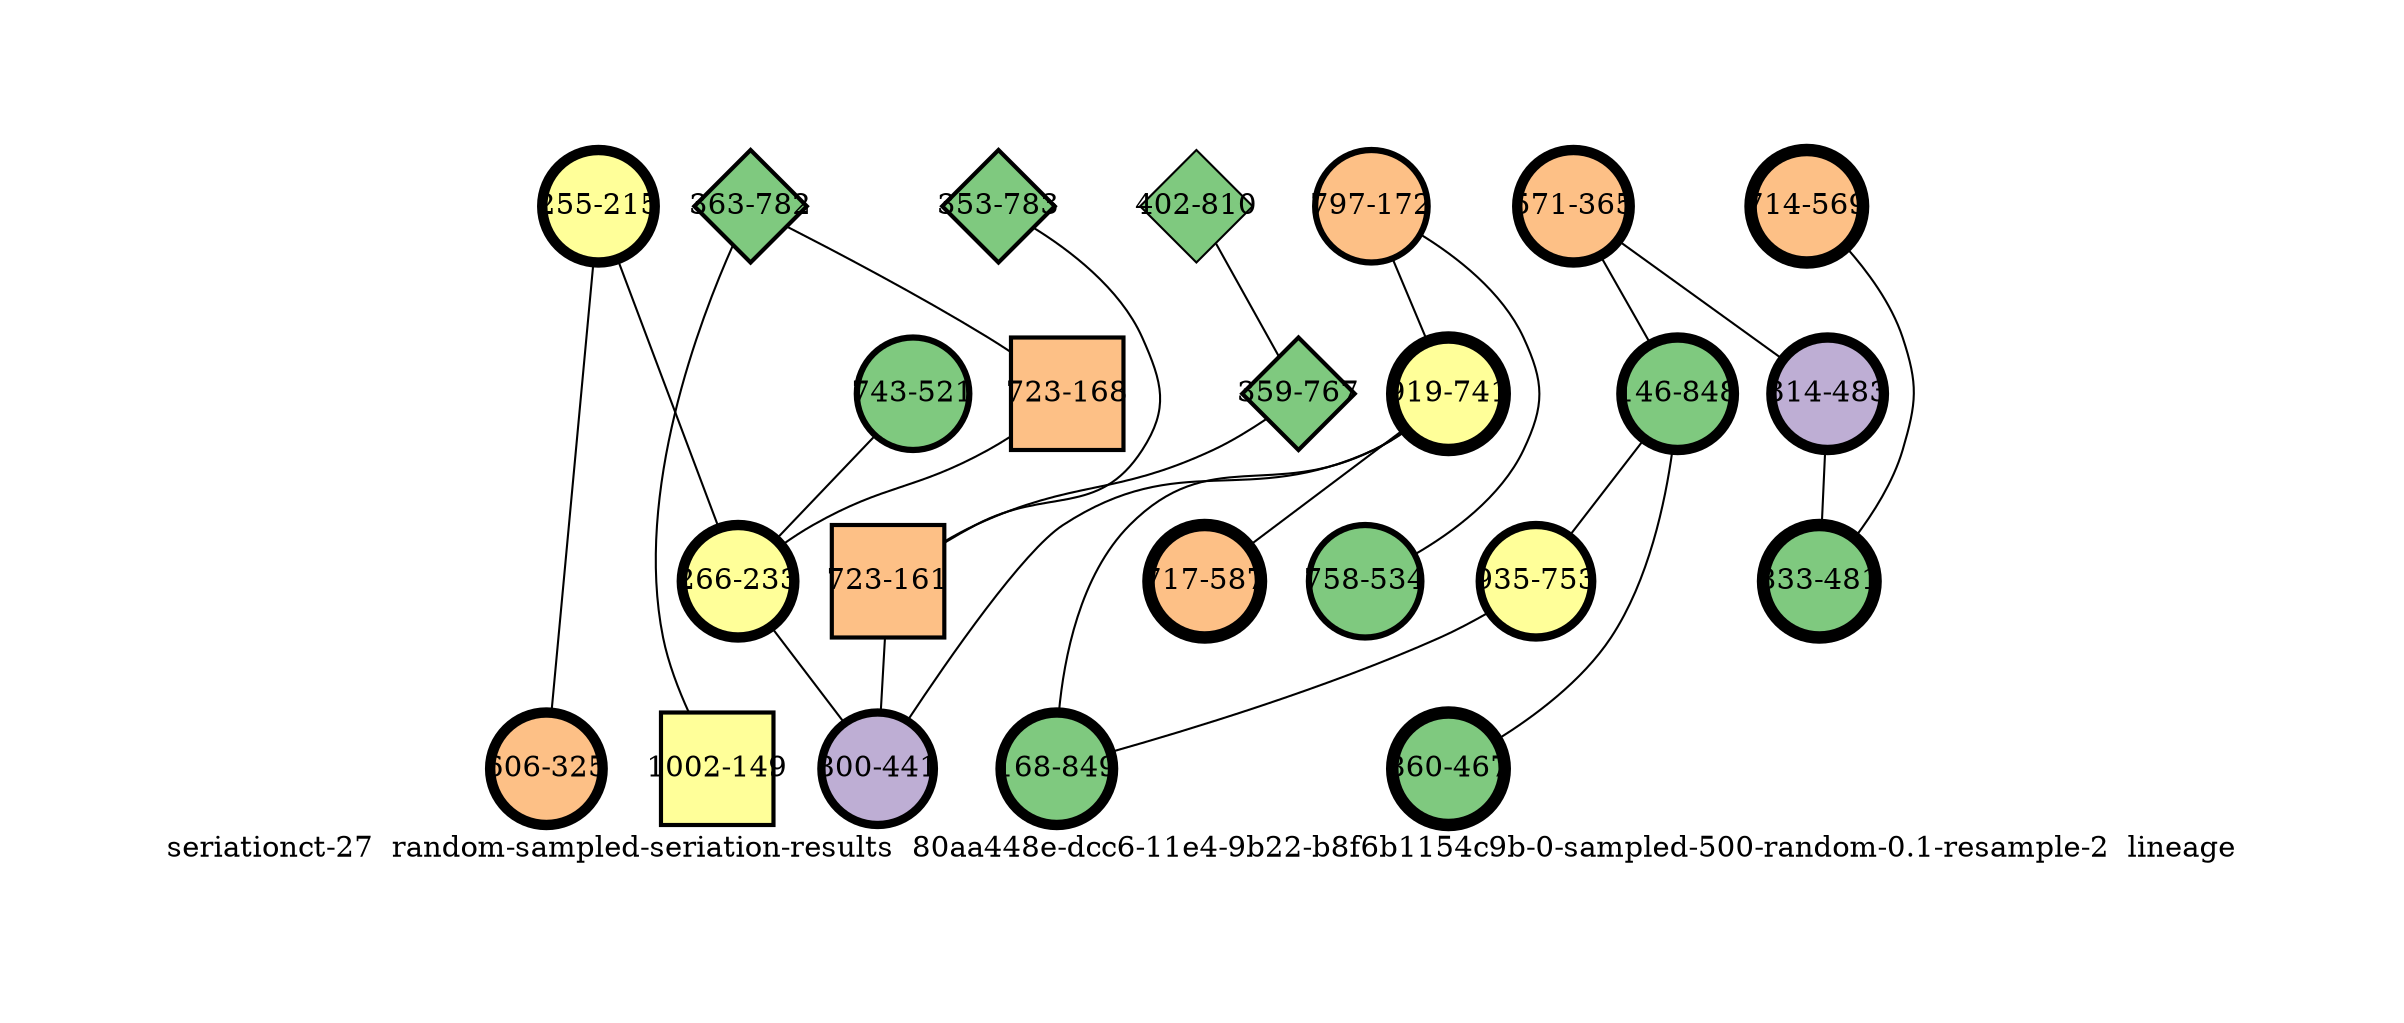strict graph "seriationct-27  random-sampled-seriation-results  80aa448e-dcc6-11e4-9b22-b8f6b1154c9b-0-sampled-500-random-0.1-resample-2  lineage" {
labelloc=b;
ratio=auto;
pad="1.0";
label="seriationct-27  random-sampled-seriation-results  80aa448e-dcc6-11e4-9b22-b8f6b1154c9b-0-sampled-500-random-0.1-resample-2  lineage";
node [width="0.75", style=filled, fixedsize=true, height="0.75", shape=circle, label=""];
0 [xCoordinate="215.0", appears_in_slice=5, yCoordinate="255.0", colorscheme=accent6, lineage_id=0, short_label="255-215", label="255-215", shape=circle, cluster_id=3, fillcolor=4, size="500.0", id=0, penwidth="5.0"];
1 [xCoordinate="172.0", appears_in_slice=3, yCoordinate="797.0", colorscheme=accent6, lineage_id=0, short_label="797-172", label="797-172", shape=circle, cluster_id=2, fillcolor=3, size="500.0", id=1, penwidth="3.0"];
2 [xCoordinate="810.0", appears_in_slice=1, yCoordinate="402.0", colorscheme=accent6, lineage_id=2, short_label="402-810", label="402-810", shape=diamond, cluster_id=0, fillcolor=1, size="500.0", id=2, penwidth="1.0"];
3 [xCoordinate="767.0", appears_in_slice=2, yCoordinate="359.0", colorscheme=accent6, lineage_id=2, short_label="359-767", label="359-767", shape=diamond, cluster_id=0, fillcolor=1, size="500.0", id=3, penwidth="2.0"];
4 [xCoordinate="325.0", appears_in_slice=5, yCoordinate="606.0", colorscheme=accent6, lineage_id=0, short_label="606-325", label="606-325", shape=circle, cluster_id=2, fillcolor=3, size="500.0", id=4, penwidth="5.0"];
5 [xCoordinate="365.0", appears_in_slice=5, yCoordinate="571.0", colorscheme=accent6, lineage_id=0, short_label="571-365", label="571-365", shape=circle, cluster_id=2, fillcolor=3, size="500.0", id=5, penwidth="5.0"];
6 [xCoordinate="483.0", appears_in_slice=5, yCoordinate="314.0", colorscheme=accent6, lineage_id=0, short_label="314-483", label="314-483", shape=circle, cluster_id=1, fillcolor=2, size="500.0", id=6, penwidth="5.0"];
7 [xCoordinate="848.0", appears_in_slice=5, yCoordinate="146.0", colorscheme=accent6, lineage_id=0, short_label="146-848", label="146-848", shape=circle, cluster_id=0, fillcolor=1, size="500.0", id=7, penwidth="5.0"];
8 [xCoordinate="753.0", appears_in_slice=4, yCoordinate="935.0", colorscheme=accent6, lineage_id=0, short_label="935-753", label="935-753", shape=circle, cluster_id=3, fillcolor=4, size="500.0", id=8, penwidth="4.0"];
9 [xCoordinate="569.0", appears_in_slice=6, yCoordinate="714.0", colorscheme=accent6, lineage_id=0, short_label="714-569", label="714-569", shape=circle, cluster_id=2, fillcolor=3, size="500.0", id=9, penwidth="6.0"];
10 [xCoordinate="782.0", appears_in_slice=2, yCoordinate="363.0", colorscheme=accent6, lineage_id=2, short_label="363-782", label="363-782", shape=diamond, cluster_id=0, fillcolor=1, size="500.0", id=10, penwidth="2.0"];
11 [xCoordinate="534.0", appears_in_slice=3, yCoordinate="758.0", colorscheme=accent6, lineage_id=0, short_label="758-534", label="758-534", shape=circle, cluster_id=0, fillcolor=1, size="500.0", id=11, penwidth="3.0"];
12 [xCoordinate="741.0", appears_in_slice=6, yCoordinate="919.0", colorscheme=accent6, lineage_id=0, short_label="919-741", label="919-741", shape=circle, cluster_id=3, fillcolor=4, size="500.0", id=12, penwidth="6.0"];
13 [xCoordinate="149.0", appears_in_slice=2, yCoordinate="1002.0", colorscheme=accent6, lineage_id=1, short_label="1002-149", label="1002-149", shape=square, cluster_id=3, fillcolor=4, size="500.0", id=13, penwidth="2.0"];
14 [xCoordinate="587.0", appears_in_slice=6, yCoordinate="717.0", colorscheme=accent6, lineage_id=0, short_label="717-587", label="717-587", shape=circle, cluster_id=2, fillcolor=3, size="500.0", id=14, penwidth="6.0"];
15 [xCoordinate="521.0", appears_in_slice=3, yCoordinate="743.0", colorscheme=accent6, lineage_id=0, short_label="743-521", label="743-521", shape=circle, cluster_id=0, fillcolor=1, size="500.0", id=15, penwidth="3.0"];
16 [xCoordinate="783.0", appears_in_slice=2, yCoordinate="353.0", colorscheme=accent6, lineage_id=2, short_label="353-783", label="353-783", shape=diamond, cluster_id=0, fillcolor=1, size="500.0", id=16, penwidth="2.0"];
17 [xCoordinate="168.0", appears_in_slice=2, yCoordinate="723.0", colorscheme=accent6, lineage_id=1, short_label="723-168", label="723-168", shape=square, cluster_id=2, fillcolor=3, size="500.0", id=17, penwidth="2.0"];
18 [xCoordinate="233.0", appears_in_slice=5, yCoordinate="266.0", colorscheme=accent6, lineage_id=0, short_label="266-233", label="266-233", shape=circle, cluster_id=3, fillcolor=4, size="500.0", id=18, penwidth="5.0"];
19 [xCoordinate="481.0", appears_in_slice=6, yCoordinate="833.0", colorscheme=accent6, lineage_id=0, short_label="833-481", label="833-481", shape=circle, cluster_id=0, fillcolor=1, size="500.0", id=19, penwidth="6.0"];
20 [xCoordinate="161.0", appears_in_slice=2, yCoordinate="723.0", colorscheme=accent6, lineage_id=1, short_label="723-161", label="723-161", shape=square, cluster_id=2, fillcolor=3, size="500.0", id=20, penwidth="2.0"];
21 [xCoordinate="849.0", appears_in_slice=5, yCoordinate="168.0", colorscheme=accent6, lineage_id=0, short_label="168-849", label="168-849", shape=circle, cluster_id=0, fillcolor=1, size="500.0", id=21, penwidth="5.0"];
22 [xCoordinate="467.0", appears_in_slice=6, yCoordinate="860.0", colorscheme=accent6, lineage_id=0, short_label="860-467", label="860-467", shape=circle, cluster_id=0, fillcolor=1, size="500.0", id=22, penwidth="6.0"];
23 [xCoordinate="441.0", appears_in_slice=4, yCoordinate="800.0", colorscheme=accent6, lineage_id=0, short_label="800-441", label="800-441", shape=circle, cluster_id=1, fillcolor=2, size="500.0", id=23, penwidth="4.0"];
0 -- 18  [inverseweight="12.1410732795", weight="0.0823650411279"];
0 -- 4  [inverseweight="2.77837810951", weight="0.359922213818"];
1 -- 11  [inverseweight="7.91956553822", weight="0.126269552941"];
1 -- 12  [inverseweight="3.29203946552", weight="0.303763065563"];
2 -- 3  [inverseweight="4.31676572319", weight="0.231654915769"];
3 -- 20  [inverseweight="2.10247413352", weight="0.475630108383"];
5 -- 6  [inverseweight="30.3169531295", weight="0.0329848450049"];
5 -- 7  [inverseweight="18.9524510895", weight="0.0527636238331"];
6 -- 19  [inverseweight="8.86658627665", weight="0.112782977439"];
7 -- 8  [inverseweight="2.81058594008", weight="0.355797695327"];
7 -- 22  [inverseweight="6.42081871172", weight="0.155743378671"];
8 -- 21  [inverseweight="3.26150158092", weight="0.306607240619"];
9 -- 19  [inverseweight="22.3160921339", weight="0.0448107130048"];
10 -- 17  [inverseweight="21.9264504827", weight="0.045607017004"];
10 -- 13  [inverseweight="38.3482494424", weight="0.0260768096208"];
12 -- 21  [inverseweight="2.61140225033", weight="0.382936025989"];
12 -- 14  [inverseweight="20.9426954146", weight="0.0477493455453"];
12 -- 23  [inverseweight="3.6020661614", weight="0.277618443191"];
15 -- 18  [inverseweight="3.64876032534", weight="0.274065685557"];
16 -- 20  [inverseweight="3.14347306731", weight="0.318119474412"];
17 -- 18  [inverseweight="3.5719753442", weight="0.279957139577"];
18 -- 23  [inverseweight="4.24982044888", weight="0.235304058614"];
20 -- 23  [inverseweight="2.53100488998", weight="0.395099987345"];
}

